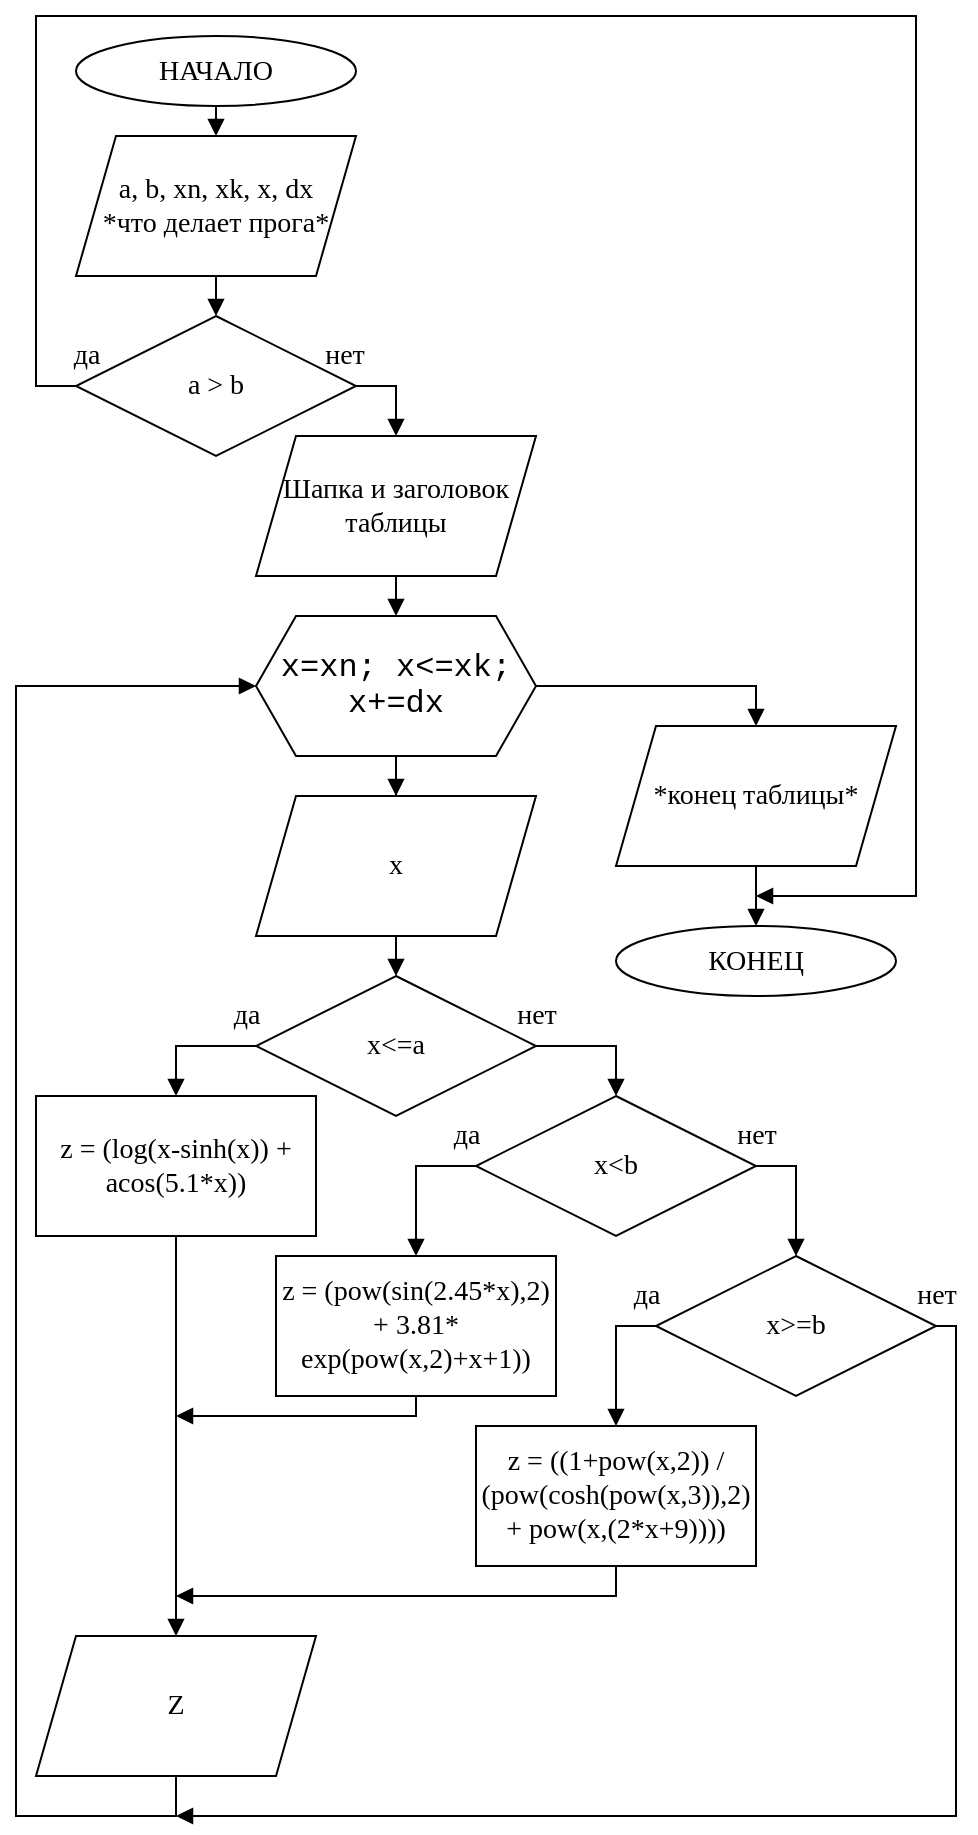 <mxfile version="13.9.9" type="device"><diagram id="hGNg1CEYhphnsJUdvrVw" name="Страница 1"><mxGraphModel dx="875" dy="1478" grid="1" gridSize="10" guides="1" tooltips="1" connect="1" arrows="1" fold="1" page="1" pageScale="1" pageWidth="827" pageHeight="1169" math="0" shadow="0"><root><mxCell id="0"/><mxCell id="1" parent="0"/><mxCell id="o5U4nqI17aNKiIxVGBi1-5" style="edgeStyle=orthogonalEdgeStyle;rounded=0;orthogonalLoop=1;jettySize=auto;html=1;exitX=0.5;exitY=1;exitDx=0;exitDy=0;entryX=0.5;entryY=0;entryDx=0;entryDy=0;endArrow=block;endFill=1;" edge="1" parent="1" source="o5U4nqI17aNKiIxVGBi1-1" target="o5U4nqI17aNKiIxVGBi1-4"><mxGeometry relative="1" as="geometry"/></mxCell><mxCell id="o5U4nqI17aNKiIxVGBi1-1" value="НАЧАЛО" style="ellipse;whiteSpace=wrap;html=1;fontSize=14;fontFamily=Times New Roman;labelBorderColor=none;strokeWidth=1;" vertex="1" parent="1"><mxGeometry x="300" y="20" width="140" height="35" as="geometry"/></mxCell><mxCell id="o5U4nqI17aNKiIxVGBi1-7" style="edgeStyle=orthogonalEdgeStyle;rounded=0;orthogonalLoop=1;jettySize=auto;html=1;exitX=0.5;exitY=1;exitDx=0;exitDy=0;entryX=0.5;entryY=0;entryDx=0;entryDy=0;endArrow=block;endFill=1;" edge="1" parent="1" source="o5U4nqI17aNKiIxVGBi1-4" target="o5U4nqI17aNKiIxVGBi1-6"><mxGeometry relative="1" as="geometry"/></mxCell><mxCell id="o5U4nqI17aNKiIxVGBi1-4" value="a, b, xn, xk, x, dx&lt;br&gt;*что делает прога*" style="shape=parallelogram;perimeter=parallelogramPerimeter;whiteSpace=wrap;html=1;fixedSize=1;strokeWidth=1;fontFamily=Times New Roman;fontSize=14;" vertex="1" parent="1"><mxGeometry x="300" y="70" width="140" height="70" as="geometry"/></mxCell><mxCell id="o5U4nqI17aNKiIxVGBi1-10" style="edgeStyle=orthogonalEdgeStyle;rounded=0;orthogonalLoop=1;jettySize=auto;html=1;exitX=0;exitY=0.5;exitDx=0;exitDy=0;endArrow=block;endFill=1;" edge="1" parent="1" source="o5U4nqI17aNKiIxVGBi1-6"><mxGeometry relative="1" as="geometry"><mxPoint x="640" y="450" as="targetPoint"/><Array as="points"><mxPoint x="280" y="195"/><mxPoint x="280" y="10"/><mxPoint x="720" y="10"/><mxPoint x="720" y="450"/></Array></mxGeometry></mxCell><mxCell id="o5U4nqI17aNKiIxVGBi1-12" style="edgeStyle=orthogonalEdgeStyle;rounded=0;orthogonalLoop=1;jettySize=auto;html=1;exitX=1;exitY=0.5;exitDx=0;exitDy=0;entryX=0.5;entryY=0;entryDx=0;entryDy=0;endArrow=block;endFill=1;" edge="1" parent="1" source="o5U4nqI17aNKiIxVGBi1-6" target="o5U4nqI17aNKiIxVGBi1-11"><mxGeometry relative="1" as="geometry"/></mxCell><mxCell id="o5U4nqI17aNKiIxVGBi1-6" value="a &amp;gt; b" style="rhombus;whiteSpace=wrap;html=1;strokeWidth=1;fontFamily=Times New Roman;fontSize=14;" vertex="1" parent="1"><mxGeometry x="300" y="160" width="140" height="70" as="geometry"/></mxCell><mxCell id="o5U4nqI17aNKiIxVGBi1-8" value="да" style="text;html=1;align=center;verticalAlign=middle;resizable=0;points=[];autosize=1;fontSize=14;fontFamily=Times New Roman;" vertex="1" parent="1"><mxGeometry x="290" y="170" width="30" height="20" as="geometry"/></mxCell><mxCell id="o5U4nqI17aNKiIxVGBi1-9" value="нет" style="text;html=1;align=center;verticalAlign=middle;resizable=0;points=[];autosize=1;fontSize=14;fontFamily=Times New Roman;" vertex="1" parent="1"><mxGeometry x="414" y="170" width="40" height="20" as="geometry"/></mxCell><mxCell id="o5U4nqI17aNKiIxVGBi1-41" style="edgeStyle=orthogonalEdgeStyle;rounded=0;orthogonalLoop=1;jettySize=auto;html=1;exitX=0.5;exitY=1;exitDx=0;exitDy=0;endArrow=block;endFill=1;entryX=0.5;entryY=0;entryDx=0;entryDy=0;" edge="1" parent="1" source="o5U4nqI17aNKiIxVGBi1-11" target="o5U4nqI17aNKiIxVGBi1-42"><mxGeometry relative="1" as="geometry"><mxPoint x="650" y="250" as="targetPoint"/></mxGeometry></mxCell><mxCell id="o5U4nqI17aNKiIxVGBi1-11" value="Шапка и заголовок таблицы" style="shape=parallelogram;perimeter=parallelogramPerimeter;whiteSpace=wrap;html=1;fixedSize=1;strokeWidth=1;fontFamily=Times New Roman;fontSize=14;" vertex="1" parent="1"><mxGeometry x="390" y="220" width="140" height="70" as="geometry"/></mxCell><mxCell id="o5U4nqI17aNKiIxVGBi1-18" style="edgeStyle=orthogonalEdgeStyle;rounded=0;orthogonalLoop=1;jettySize=auto;html=1;exitX=1;exitY=0.5;exitDx=0;exitDy=0;entryX=0.5;entryY=0;entryDx=0;entryDy=0;endArrow=block;endFill=1;" edge="1" parent="1" source="o5U4nqI17aNKiIxVGBi1-20" target="o5U4nqI17aNKiIxVGBi1-27"><mxGeometry relative="1" as="geometry"/></mxCell><mxCell id="o5U4nqI17aNKiIxVGBi1-19" style="edgeStyle=orthogonalEdgeStyle;rounded=0;orthogonalLoop=1;jettySize=auto;html=1;exitX=0;exitY=0.5;exitDx=0;exitDy=0;entryX=0.5;entryY=0;entryDx=0;entryDy=0;endArrow=block;endFill=1;" edge="1" parent="1" source="o5U4nqI17aNKiIxVGBi1-20" target="o5U4nqI17aNKiIxVGBi1-23"><mxGeometry relative="1" as="geometry"/></mxCell><mxCell id="o5U4nqI17aNKiIxVGBi1-20" value="x&amp;lt;=a" style="rhombus;whiteSpace=wrap;html=1;strokeWidth=1;fontFamily=Times New Roman;fontSize=14;" vertex="1" parent="1"><mxGeometry x="390" y="490" width="140" height="70" as="geometry"/></mxCell><mxCell id="o5U4nqI17aNKiIxVGBi1-21" value="да" style="text;html=1;align=center;verticalAlign=middle;resizable=0;points=[];autosize=1;fontSize=14;fontFamily=Times New Roman;" vertex="1" parent="1"><mxGeometry x="370" y="500" width="30" height="20" as="geometry"/></mxCell><mxCell id="o5U4nqI17aNKiIxVGBi1-22" style="edgeStyle=orthogonalEdgeStyle;rounded=0;orthogonalLoop=1;jettySize=auto;html=1;exitX=0.5;exitY=1;exitDx=0;exitDy=0;endArrow=block;endFill=1;" edge="1" parent="1" source="o5U4nqI17aNKiIxVGBi1-23" target="o5U4nqI17aNKiIxVGBi1-29"><mxGeometry relative="1" as="geometry"/></mxCell><mxCell id="o5U4nqI17aNKiIxVGBi1-23" value="z = (log(x-sinh(x)) + acos(5.1*x))" style="rounded=0;whiteSpace=wrap;html=1;strokeWidth=1;fontFamily=Times New Roman;fontSize=14;" vertex="1" parent="1"><mxGeometry x="280" y="550" width="140" height="70" as="geometry"/></mxCell><mxCell id="o5U4nqI17aNKiIxVGBi1-24" value="нет" style="text;html=1;align=center;verticalAlign=middle;resizable=0;points=[];autosize=1;fontSize=14;fontFamily=Times New Roman;" vertex="1" parent="1"><mxGeometry x="510" y="500" width="40" height="20" as="geometry"/></mxCell><mxCell id="o5U4nqI17aNKiIxVGBi1-25" style="edgeStyle=orthogonalEdgeStyle;rounded=0;orthogonalLoop=1;jettySize=auto;html=1;exitX=0;exitY=0.5;exitDx=0;exitDy=0;entryX=0.5;entryY=0;entryDx=0;entryDy=0;endArrow=block;endFill=1;" edge="1" parent="1" source="o5U4nqI17aNKiIxVGBi1-27" target="o5U4nqI17aNKiIxVGBi1-31"><mxGeometry relative="1" as="geometry"/></mxCell><mxCell id="o5U4nqI17aNKiIxVGBi1-26" style="edgeStyle=orthogonalEdgeStyle;rounded=0;orthogonalLoop=1;jettySize=auto;html=1;exitX=1;exitY=0.5;exitDx=0;exitDy=0;entryX=0.5;entryY=0;entryDx=0;entryDy=0;endArrow=block;endFill=1;" edge="1" parent="1" source="o5U4nqI17aNKiIxVGBi1-27" target="o5U4nqI17aNKiIxVGBi1-36"><mxGeometry relative="1" as="geometry"/></mxCell><mxCell id="o5U4nqI17aNKiIxVGBi1-27" value="x&amp;lt;b" style="rhombus;whiteSpace=wrap;html=1;strokeWidth=1;fontFamily=Times New Roman;fontSize=14;" vertex="1" parent="1"><mxGeometry x="500" y="550" width="140" height="70" as="geometry"/></mxCell><mxCell id="o5U4nqI17aNKiIxVGBi1-28" style="edgeStyle=orthogonalEdgeStyle;rounded=0;orthogonalLoop=1;jettySize=auto;html=1;exitX=0.5;exitY=1;exitDx=0;exitDy=0;entryX=0;entryY=0.5;entryDx=0;entryDy=0;endArrow=block;endFill=1;" edge="1" parent="1" source="o5U4nqI17aNKiIxVGBi1-29" target="o5U4nqI17aNKiIxVGBi1-42"><mxGeometry relative="1" as="geometry"><mxPoint x="460" y="930" as="targetPoint"/><Array as="points"><mxPoint x="350" y="910"/><mxPoint x="270" y="910"/><mxPoint x="270" y="345"/></Array></mxGeometry></mxCell><mxCell id="o5U4nqI17aNKiIxVGBi1-29" value="Z" style="shape=parallelogram;perimeter=parallelogramPerimeter;whiteSpace=wrap;html=1;fixedSize=1;strokeWidth=1;fontFamily=Times New Roman;fontSize=14;" vertex="1" parent="1"><mxGeometry x="280" y="820" width="140" height="70" as="geometry"/></mxCell><mxCell id="o5U4nqI17aNKiIxVGBi1-30" style="edgeStyle=orthogonalEdgeStyle;rounded=0;orthogonalLoop=1;jettySize=auto;html=1;exitX=0.5;exitY=1;exitDx=0;exitDy=0;endArrow=block;endFill=1;" edge="1" parent="1" source="o5U4nqI17aNKiIxVGBi1-31"><mxGeometry relative="1" as="geometry"><mxPoint x="350" y="710" as="targetPoint"/><Array as="points"><mxPoint x="470" y="710"/></Array></mxGeometry></mxCell><mxCell id="o5U4nqI17aNKiIxVGBi1-31" value="z = (pow(sin(2.45*x),2) + 3.81*&lt;br&gt;exp(pow(x,2)+x+1))" style="rounded=0;whiteSpace=wrap;html=1;strokeWidth=1;fontFamily=Times New Roman;fontSize=14;" vertex="1" parent="1"><mxGeometry x="400" y="630" width="140" height="70" as="geometry"/></mxCell><mxCell id="o5U4nqI17aNKiIxVGBi1-32" value="да" style="text;html=1;align=center;verticalAlign=middle;resizable=0;points=[];autosize=1;fontSize=14;fontFamily=Times New Roman;" vertex="1" parent="1"><mxGeometry x="480" y="560" width="30" height="20" as="geometry"/></mxCell><mxCell id="o5U4nqI17aNKiIxVGBi1-33" value="нет" style="text;html=1;align=center;verticalAlign=middle;resizable=0;points=[];autosize=1;fontSize=14;fontFamily=Times New Roman;" vertex="1" parent="1"><mxGeometry x="620" y="560" width="40" height="20" as="geometry"/></mxCell><mxCell id="o5U4nqI17aNKiIxVGBi1-34" style="edgeStyle=orthogonalEdgeStyle;rounded=0;orthogonalLoop=1;jettySize=auto;html=1;exitX=0;exitY=0.5;exitDx=0;exitDy=0;entryX=0.5;entryY=0;entryDx=0;entryDy=0;endArrow=block;endFill=1;" edge="1" parent="1" source="o5U4nqI17aNKiIxVGBi1-36" target="o5U4nqI17aNKiIxVGBi1-38"><mxGeometry relative="1" as="geometry"/></mxCell><mxCell id="o5U4nqI17aNKiIxVGBi1-35" style="edgeStyle=orthogonalEdgeStyle;rounded=0;orthogonalLoop=1;jettySize=auto;html=1;exitX=1;exitY=0.5;exitDx=0;exitDy=0;endArrow=block;endFill=1;" edge="1" parent="1" source="o5U4nqI17aNKiIxVGBi1-36"><mxGeometry relative="1" as="geometry"><mxPoint x="350" y="910" as="targetPoint"/><Array as="points"><mxPoint x="740" y="665"/><mxPoint x="740" y="910"/></Array></mxGeometry></mxCell><mxCell id="o5U4nqI17aNKiIxVGBi1-36" value="x&amp;gt;=b" style="rhombus;whiteSpace=wrap;html=1;strokeWidth=1;fontFamily=Times New Roman;fontSize=14;" vertex="1" parent="1"><mxGeometry x="590" y="630" width="140" height="70" as="geometry"/></mxCell><mxCell id="o5U4nqI17aNKiIxVGBi1-37" style="edgeStyle=orthogonalEdgeStyle;rounded=0;orthogonalLoop=1;jettySize=auto;html=1;exitX=0.5;exitY=1;exitDx=0;exitDy=0;endArrow=block;endFill=1;" edge="1" parent="1" source="o5U4nqI17aNKiIxVGBi1-38"><mxGeometry relative="1" as="geometry"><mxPoint x="350" y="800" as="targetPoint"/><Array as="points"><mxPoint x="570" y="800"/></Array></mxGeometry></mxCell><mxCell id="o5U4nqI17aNKiIxVGBi1-38" value="z = ((1+pow(x,2)) / (pow(cosh(pow(x,3)),2) + pow(x,(2*x+9))))" style="rounded=0;whiteSpace=wrap;html=1;strokeWidth=1;fontFamily=Times New Roman;fontSize=14;" vertex="1" parent="1"><mxGeometry x="500" y="715" width="140" height="70" as="geometry"/></mxCell><mxCell id="o5U4nqI17aNKiIxVGBi1-39" value="да" style="text;html=1;align=center;verticalAlign=middle;resizable=0;points=[];autosize=1;fontSize=14;fontFamily=Times New Roman;" vertex="1" parent="1"><mxGeometry x="570" y="640" width="30" height="20" as="geometry"/></mxCell><mxCell id="o5U4nqI17aNKiIxVGBi1-40" value="нет" style="text;html=1;align=center;verticalAlign=middle;resizable=0;points=[];autosize=1;fontSize=14;fontFamily=Times New Roman;" vertex="1" parent="1"><mxGeometry x="710" y="640" width="40" height="20" as="geometry"/></mxCell><mxCell id="o5U4nqI17aNKiIxVGBi1-43" style="edgeStyle=orthogonalEdgeStyle;rounded=0;orthogonalLoop=1;jettySize=auto;html=1;exitX=1;exitY=0.5;exitDx=0;exitDy=0;endArrow=block;endFill=1;entryX=0.5;entryY=0;entryDx=0;entryDy=0;" edge="1" parent="1" source="o5U4nqI17aNKiIxVGBi1-42" target="o5U4nqI17aNKiIxVGBi1-44"><mxGeometry relative="1" as="geometry"><mxPoint x="660.0" y="430" as="targetPoint"/></mxGeometry></mxCell><mxCell id="o5U4nqI17aNKiIxVGBi1-49" value="" style="edgeStyle=orthogonalEdgeStyle;rounded=0;orthogonalLoop=1;jettySize=auto;html=1;endArrow=block;endFill=1;" edge="1" parent="1" source="o5U4nqI17aNKiIxVGBi1-42" target="o5U4nqI17aNKiIxVGBi1-47"><mxGeometry relative="1" as="geometry"/></mxCell><mxCell id="o5U4nqI17aNKiIxVGBi1-42" value="&lt;span lang=&quot;EN-US&quot; style=&quot;font-size: 12.0pt ; line-height: 107% ; font-family: &amp;#34;courier new&amp;#34;&quot;&gt;x=xn; x&amp;lt;=xk; x+=dx&lt;/span&gt;" style="shape=hexagon;perimeter=hexagonPerimeter2;whiteSpace=wrap;html=1;fixedSize=1;" vertex="1" parent="1"><mxGeometry x="390" y="310" width="140" height="70" as="geometry"/></mxCell><mxCell id="o5U4nqI17aNKiIxVGBi1-46" style="edgeStyle=orthogonalEdgeStyle;rounded=0;orthogonalLoop=1;jettySize=auto;html=1;exitX=0.5;exitY=1;exitDx=0;exitDy=0;entryX=0.5;entryY=0;entryDx=0;entryDy=0;endArrow=block;endFill=1;" edge="1" parent="1" source="o5U4nqI17aNKiIxVGBi1-44" target="o5U4nqI17aNKiIxVGBi1-45"><mxGeometry relative="1" as="geometry"/></mxCell><mxCell id="o5U4nqI17aNKiIxVGBi1-44" value="*конец таблицы*" style="shape=parallelogram;perimeter=parallelogramPerimeter;whiteSpace=wrap;html=1;fixedSize=1;strokeWidth=1;fontFamily=Times New Roman;fontSize=14;" vertex="1" parent="1"><mxGeometry x="570" y="365" width="140" height="70" as="geometry"/></mxCell><mxCell id="o5U4nqI17aNKiIxVGBi1-45" value="КОНЕЦ" style="ellipse;whiteSpace=wrap;html=1;fontSize=14;fontFamily=Times New Roman;labelBorderColor=none;strokeWidth=1;" vertex="1" parent="1"><mxGeometry x="570" y="465" width="140" height="35" as="geometry"/></mxCell><mxCell id="o5U4nqI17aNKiIxVGBi1-50" style="edgeStyle=orthogonalEdgeStyle;rounded=0;orthogonalLoop=1;jettySize=auto;html=1;exitX=0.5;exitY=1;exitDx=0;exitDy=0;entryX=0.5;entryY=0;entryDx=0;entryDy=0;endArrow=block;endFill=1;" edge="1" parent="1" source="o5U4nqI17aNKiIxVGBi1-47" target="o5U4nqI17aNKiIxVGBi1-20"><mxGeometry relative="1" as="geometry"/></mxCell><mxCell id="o5U4nqI17aNKiIxVGBi1-47" value="x" style="shape=parallelogram;perimeter=parallelogramPerimeter;whiteSpace=wrap;html=1;fixedSize=1;strokeWidth=1;fontFamily=Times New Roman;fontSize=14;" vertex="1" parent="1"><mxGeometry x="390" y="400" width="140" height="70" as="geometry"/></mxCell></root></mxGraphModel></diagram></mxfile>